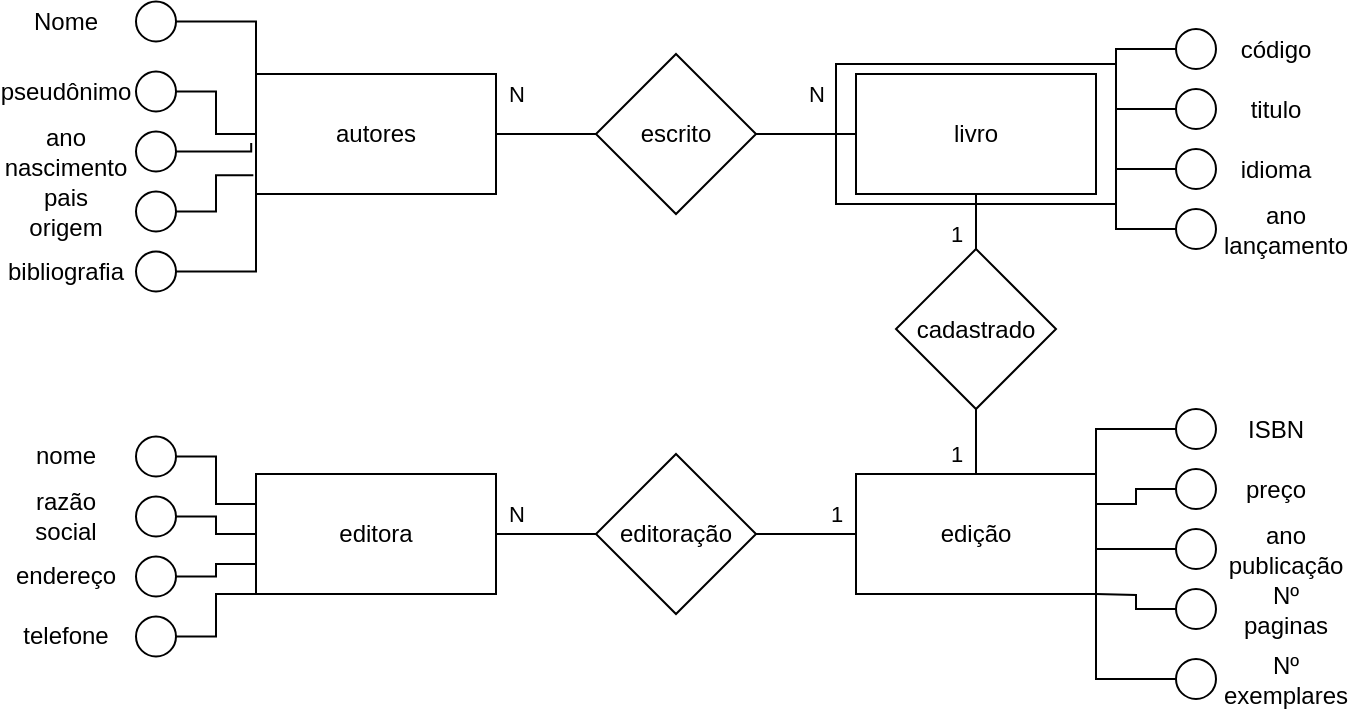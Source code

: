 <mxfile version="13.7.9" type="device"><diagram id="qxgcFGP6_DSvroLru-oq" name="Page-1"><mxGraphModel dx="2512" dy="816" grid="1" gridSize="10" guides="1" tooltips="1" connect="1" arrows="1" fold="1" page="1" pageScale="1" pageWidth="850" pageHeight="1100" math="0" shadow="0"><root><mxCell id="0"/><mxCell id="1" parent="0"/><mxCell id="u46PN3ziS-yt8DOkvhUm-39" value="N" style="edgeStyle=orthogonalEdgeStyle;rounded=0;orthogonalLoop=1;jettySize=auto;html=1;exitX=1;exitY=0.5;exitDx=0;exitDy=0;entryX=0;entryY=0.5;entryDx=0;entryDy=0;endArrow=none;endFill=0;" parent="1" source="u46PN3ziS-yt8DOkvhUm-2" target="u46PN3ziS-yt8DOkvhUm-8" edge="1"><mxGeometry x="-0.6" y="20" relative="1" as="geometry"><mxPoint as="offset"/></mxGeometry></mxCell><mxCell id="u46PN3ziS-yt8DOkvhUm-2" value="autores" style="rounded=0;whiteSpace=wrap;html=1;" parent="1" vertex="1"><mxGeometry x="80" y="180" width="120" height="60" as="geometry"/></mxCell><mxCell id="u46PN3ziS-yt8DOkvhUm-40" value="1" style="edgeStyle=orthogonalEdgeStyle;rounded=0;orthogonalLoop=1;jettySize=auto;html=1;exitX=0.5;exitY=1;exitDx=0;exitDy=0;entryX=0.5;entryY=0;entryDx=0;entryDy=0;endArrow=none;endFill=0;" parent="1" source="u46PN3ziS-yt8DOkvhUm-3" target="u46PN3ziS-yt8DOkvhUm-11" edge="1"><mxGeometry x="0.455" y="-10" relative="1" as="geometry"><mxPoint as="offset"/></mxGeometry></mxCell><mxCell id="u46PN3ziS-yt8DOkvhUm-3" value="livro" style="rounded=0;whiteSpace=wrap;html=1;" parent="1" vertex="1"><mxGeometry x="380" y="180" width="120" height="60" as="geometry"/></mxCell><mxCell id="u46PN3ziS-yt8DOkvhUm-35" value="N&lt;br&gt;" style="edgeStyle=orthogonalEdgeStyle;rounded=0;orthogonalLoop=1;jettySize=auto;html=1;exitX=1;exitY=0.5;exitDx=0;exitDy=0;entryX=0;entryY=0.5;entryDx=0;entryDy=0;endArrow=none;endFill=0;" parent="1" source="u46PN3ziS-yt8DOkvhUm-4" target="u46PN3ziS-yt8DOkvhUm-34" edge="1"><mxGeometry x="-0.6" y="10" relative="1" as="geometry"><mxPoint as="offset"/></mxGeometry></mxCell><mxCell id="u46PN3ziS-yt8DOkvhUm-4" value="editora" style="rounded=0;whiteSpace=wrap;html=1;" parent="1" vertex="1"><mxGeometry x="80" y="380" width="120" height="60" as="geometry"/></mxCell><mxCell id="u46PN3ziS-yt8DOkvhUm-38" value="N&lt;br&gt;" style="edgeStyle=orthogonalEdgeStyle;rounded=0;orthogonalLoop=1;jettySize=auto;html=1;exitX=1;exitY=0.5;exitDx=0;exitDy=0;entryX=0;entryY=0.5;entryDx=0;entryDy=0;endArrow=none;endFill=0;" parent="1" source="u46PN3ziS-yt8DOkvhUm-8" target="u46PN3ziS-yt8DOkvhUm-3" edge="1"><mxGeometry x="0.2" y="20" relative="1" as="geometry"><mxPoint as="offset"/></mxGeometry></mxCell><mxCell id="u46PN3ziS-yt8DOkvhUm-8" value="escrito" style="rhombus;whiteSpace=wrap;html=1;" parent="1" vertex="1"><mxGeometry x="250" y="170" width="80" height="80" as="geometry"/></mxCell><mxCell id="u46PN3ziS-yt8DOkvhUm-37" value="1&lt;br&gt;" style="edgeStyle=orthogonalEdgeStyle;rounded=0;orthogonalLoop=1;jettySize=auto;html=1;exitX=0.5;exitY=0;exitDx=0;exitDy=0;entryX=0.5;entryY=1;entryDx=0;entryDy=0;endArrow=none;endFill=0;" parent="1" source="u46PN3ziS-yt8DOkvhUm-10" target="u46PN3ziS-yt8DOkvhUm-11" edge="1"><mxGeometry x="-0.385" y="10" relative="1" as="geometry"><mxPoint as="offset"/></mxGeometry></mxCell><mxCell id="u46PN3ziS-yt8DOkvhUm-10" value="edição" style="rounded=0;whiteSpace=wrap;html=1;" parent="1" vertex="1"><mxGeometry x="380" y="380" width="120" height="60" as="geometry"/></mxCell><mxCell id="u46PN3ziS-yt8DOkvhUm-11" value="cadastrado" style="rhombus;whiteSpace=wrap;html=1;" parent="1" vertex="1"><mxGeometry x="400" y="267.5" width="80" height="80" as="geometry"/></mxCell><mxCell id="u46PN3ziS-yt8DOkvhUm-52" style="edgeStyle=orthogonalEdgeStyle;rounded=0;orthogonalLoop=1;jettySize=auto;html=1;exitX=0;exitY=0.5;exitDx=0;exitDy=0;entryX=1;entryY=0;entryDx=0;entryDy=0;endArrow=none;endFill=0;" parent="1" source="u46PN3ziS-yt8DOkvhUm-14" target="u46PN3ziS-yt8DOkvhUm-42" edge="1"><mxGeometry relative="1" as="geometry"/></mxCell><mxCell id="u46PN3ziS-yt8DOkvhUm-14" value="código" style="ellipse;whiteSpace=wrap;html=1;aspect=fixed;spacingLeft=80;" parent="1" vertex="1"><mxGeometry x="540" y="157.5" width="20" height="20" as="geometry"/></mxCell><mxCell id="u46PN3ziS-yt8DOkvhUm-53" style="edgeStyle=orthogonalEdgeStyle;rounded=0;orthogonalLoop=1;jettySize=auto;html=1;exitX=0;exitY=0.5;exitDx=0;exitDy=0;entryX=1;entryY=0.25;entryDx=0;entryDy=0;endArrow=none;endFill=0;" parent="1" source="u46PN3ziS-yt8DOkvhUm-15" target="u46PN3ziS-yt8DOkvhUm-42" edge="1"><mxGeometry relative="1" as="geometry"/></mxCell><mxCell id="u46PN3ziS-yt8DOkvhUm-15" value="titulo" style="ellipse;whiteSpace=wrap;html=1;aspect=fixed;spacingLeft=80;" parent="1" vertex="1"><mxGeometry x="540" y="187.5" width="20" height="20" as="geometry"/></mxCell><mxCell id="u46PN3ziS-yt8DOkvhUm-54" style="edgeStyle=orthogonalEdgeStyle;rounded=0;orthogonalLoop=1;jettySize=auto;html=1;exitX=0;exitY=0.5;exitDx=0;exitDy=0;entryX=1;entryY=0.5;entryDx=0;entryDy=0;endArrow=none;endFill=0;" parent="1" source="u46PN3ziS-yt8DOkvhUm-16" target="u46PN3ziS-yt8DOkvhUm-42" edge="1"><mxGeometry relative="1" as="geometry"/></mxCell><mxCell id="u46PN3ziS-yt8DOkvhUm-16" value="idioma&lt;br&gt;" style="ellipse;whiteSpace=wrap;html=1;aspect=fixed;spacingLeft=80;" parent="1" vertex="1"><mxGeometry x="540" y="217.5" width="20" height="20" as="geometry"/></mxCell><mxCell id="u46PN3ziS-yt8DOkvhUm-55" style="edgeStyle=orthogonalEdgeStyle;rounded=0;orthogonalLoop=1;jettySize=auto;html=1;exitX=0;exitY=0.5;exitDx=0;exitDy=0;entryX=1;entryY=1;entryDx=0;entryDy=0;endArrow=none;endFill=0;" parent="1" source="u46PN3ziS-yt8DOkvhUm-17" target="u46PN3ziS-yt8DOkvhUm-42" edge="1"><mxGeometry relative="1" as="geometry"/></mxCell><mxCell id="u46PN3ziS-yt8DOkvhUm-17" value="ano lançamento" style="ellipse;whiteSpace=wrap;html=1;aspect=fixed;spacingLeft=90;" parent="1" vertex="1"><mxGeometry x="540" y="247.5" width="20" height="20" as="geometry"/></mxCell><mxCell id="u46PN3ziS-yt8DOkvhUm-50" style="edgeStyle=orthogonalEdgeStyle;rounded=0;orthogonalLoop=1;jettySize=auto;html=1;exitX=1;exitY=0.5;exitDx=0;exitDy=0;entryX=0;entryY=0.5;entryDx=0;entryDy=0;endArrow=none;endFill=0;" parent="1" source="u46PN3ziS-yt8DOkvhUm-18" target="u46PN3ziS-yt8DOkvhUm-2" edge="1"><mxGeometry relative="1" as="geometry"/></mxCell><mxCell id="u46PN3ziS-yt8DOkvhUm-18" value="pseudônimo&lt;br&gt;" style="ellipse;whiteSpace=wrap;html=1;aspect=fixed;spacingRight=90;" parent="1" vertex="1"><mxGeometry x="20" y="178.75" width="20" height="20" as="geometry"/></mxCell><mxCell id="u46PN3ziS-yt8DOkvhUm-49" style="edgeStyle=orthogonalEdgeStyle;rounded=0;orthogonalLoop=1;jettySize=auto;html=1;exitX=1;exitY=0.5;exitDx=0;exitDy=0;entryX=-0.02;entryY=0.576;entryDx=0;entryDy=0;entryPerimeter=0;endArrow=none;endFill=0;" parent="1" source="u46PN3ziS-yt8DOkvhUm-19" target="u46PN3ziS-yt8DOkvhUm-2" edge="1"><mxGeometry relative="1" as="geometry"/></mxCell><mxCell id="u46PN3ziS-yt8DOkvhUm-19" value="ano nascimento" style="ellipse;whiteSpace=wrap;html=1;aspect=fixed;spacingRight=90;" parent="1" vertex="1"><mxGeometry x="20" y="208.75" width="20" height="20" as="geometry"/></mxCell><mxCell id="u46PN3ziS-yt8DOkvhUm-48" style="edgeStyle=orthogonalEdgeStyle;rounded=0;orthogonalLoop=1;jettySize=auto;html=1;exitX=1;exitY=0.5;exitDx=0;exitDy=0;entryX=-0.011;entryY=0.843;entryDx=0;entryDy=0;entryPerimeter=0;endArrow=none;endFill=0;" parent="1" source="u46PN3ziS-yt8DOkvhUm-20" target="u46PN3ziS-yt8DOkvhUm-2" edge="1"><mxGeometry relative="1" as="geometry"/></mxCell><mxCell id="u46PN3ziS-yt8DOkvhUm-20" value="pais origem" style="ellipse;whiteSpace=wrap;html=1;aspect=fixed;spacingRight=90;" parent="1" vertex="1"><mxGeometry x="20" y="238.75" width="20" height="20" as="geometry"/></mxCell><mxCell id="u46PN3ziS-yt8DOkvhUm-47" style="edgeStyle=orthogonalEdgeStyle;rounded=0;orthogonalLoop=1;jettySize=auto;html=1;exitX=1;exitY=0.5;exitDx=0;exitDy=0;entryX=0;entryY=1;entryDx=0;entryDy=0;endArrow=none;endFill=0;" parent="1" source="u46PN3ziS-yt8DOkvhUm-21" target="u46PN3ziS-yt8DOkvhUm-2" edge="1"><mxGeometry relative="1" as="geometry"/></mxCell><mxCell id="u46PN3ziS-yt8DOkvhUm-21" value="bibliografia" style="ellipse;whiteSpace=wrap;html=1;aspect=fixed;spacingRight=90;" parent="1" vertex="1"><mxGeometry x="20" y="268.75" width="20" height="20" as="geometry"/></mxCell><mxCell id="u46PN3ziS-yt8DOkvhUm-51" style="edgeStyle=orthogonalEdgeStyle;rounded=0;orthogonalLoop=1;jettySize=auto;html=1;exitX=1;exitY=0.5;exitDx=0;exitDy=0;entryX=0;entryY=0;entryDx=0;entryDy=0;endArrow=none;endFill=0;" parent="1" source="u46PN3ziS-yt8DOkvhUm-22" target="u46PN3ziS-yt8DOkvhUm-2" edge="1"><mxGeometry relative="1" as="geometry"/></mxCell><mxCell id="u46PN3ziS-yt8DOkvhUm-22" value="Nome&lt;br&gt;" style="ellipse;whiteSpace=wrap;html=1;aspect=fixed;spacingRight=90;" parent="1" vertex="1"><mxGeometry x="20" y="143.75" width="20" height="20" as="geometry"/></mxCell><mxCell id="u46PN3ziS-yt8DOkvhUm-46" style="edgeStyle=orthogonalEdgeStyle;rounded=0;orthogonalLoop=1;jettySize=auto;html=1;exitX=1;exitY=0.5;exitDx=0;exitDy=0;entryX=0;entryY=0.25;entryDx=0;entryDy=0;endArrow=none;endFill=0;" parent="1" source="u46PN3ziS-yt8DOkvhUm-25" target="u46PN3ziS-yt8DOkvhUm-4" edge="1"><mxGeometry relative="1" as="geometry"/></mxCell><mxCell id="u46PN3ziS-yt8DOkvhUm-25" value="nome" style="ellipse;whiteSpace=wrap;html=1;aspect=fixed;spacingRight=90;" parent="1" vertex="1"><mxGeometry x="20" y="361.25" width="20" height="20" as="geometry"/></mxCell><mxCell id="u46PN3ziS-yt8DOkvhUm-45" style="edgeStyle=orthogonalEdgeStyle;rounded=0;orthogonalLoop=1;jettySize=auto;html=1;exitX=1;exitY=0.5;exitDx=0;exitDy=0;entryX=0;entryY=0.5;entryDx=0;entryDy=0;endArrow=none;endFill=0;" parent="1" source="u46PN3ziS-yt8DOkvhUm-26" target="u46PN3ziS-yt8DOkvhUm-4" edge="1"><mxGeometry relative="1" as="geometry"/></mxCell><mxCell id="u46PN3ziS-yt8DOkvhUm-26" value="razão social" style="ellipse;whiteSpace=wrap;html=1;aspect=fixed;spacingRight=90;" parent="1" vertex="1"><mxGeometry x="20" y="391.25" width="20" height="20" as="geometry"/></mxCell><mxCell id="u46PN3ziS-yt8DOkvhUm-44" style="edgeStyle=orthogonalEdgeStyle;rounded=0;orthogonalLoop=1;jettySize=auto;html=1;exitX=1;exitY=0.5;exitDx=0;exitDy=0;entryX=0;entryY=0.75;entryDx=0;entryDy=0;endArrow=none;endFill=0;" parent="1" source="u46PN3ziS-yt8DOkvhUm-27" target="u46PN3ziS-yt8DOkvhUm-4" edge="1"><mxGeometry relative="1" as="geometry"/></mxCell><mxCell id="u46PN3ziS-yt8DOkvhUm-27" value="endereço" style="ellipse;whiteSpace=wrap;html=1;aspect=fixed;spacingRight=90;" parent="1" vertex="1"><mxGeometry x="20" y="421.25" width="20" height="20" as="geometry"/></mxCell><mxCell id="u46PN3ziS-yt8DOkvhUm-43" style="edgeStyle=orthogonalEdgeStyle;rounded=0;orthogonalLoop=1;jettySize=auto;html=1;exitX=1;exitY=0.5;exitDx=0;exitDy=0;entryX=0;entryY=1;entryDx=0;entryDy=0;endArrow=none;endFill=0;" parent="1" source="u46PN3ziS-yt8DOkvhUm-28" target="u46PN3ziS-yt8DOkvhUm-4" edge="1"><mxGeometry relative="1" as="geometry"><Array as="points"><mxPoint x="60" y="461"/><mxPoint x="60" y="440"/></Array></mxGeometry></mxCell><mxCell id="u46PN3ziS-yt8DOkvhUm-28" value="telefone" style="ellipse;whiteSpace=wrap;html=1;aspect=fixed;spacingRight=90;" parent="1" vertex="1"><mxGeometry x="20" y="451.25" width="20" height="20" as="geometry"/></mxCell><mxCell id="u46PN3ziS-yt8DOkvhUm-60" style="edgeStyle=orthogonalEdgeStyle;rounded=0;orthogonalLoop=1;jettySize=auto;html=1;exitX=0;exitY=0.5;exitDx=0;exitDy=0;entryX=1;entryY=0;entryDx=0;entryDy=0;endArrow=none;endFill=0;" parent="1" source="u46PN3ziS-yt8DOkvhUm-29" target="u46PN3ziS-yt8DOkvhUm-10" edge="1"><mxGeometry relative="1" as="geometry"/></mxCell><mxCell id="u46PN3ziS-yt8DOkvhUm-29" value="ISBN" style="ellipse;whiteSpace=wrap;html=1;aspect=fixed;spacingLeft=80;" parent="1" vertex="1"><mxGeometry x="540" y="347.5" width="20" height="20" as="geometry"/></mxCell><mxCell id="u46PN3ziS-yt8DOkvhUm-59" style="edgeStyle=orthogonalEdgeStyle;rounded=0;orthogonalLoop=1;jettySize=auto;html=1;exitX=0;exitY=0.5;exitDx=0;exitDy=0;entryX=1;entryY=0.25;entryDx=0;entryDy=0;endArrow=none;endFill=0;" parent="1" source="u46PN3ziS-yt8DOkvhUm-30" target="u46PN3ziS-yt8DOkvhUm-10" edge="1"><mxGeometry relative="1" as="geometry"/></mxCell><mxCell id="u46PN3ziS-yt8DOkvhUm-30" value="preço" style="ellipse;whiteSpace=wrap;html=1;aspect=fixed;spacingLeft=80;" parent="1" vertex="1"><mxGeometry x="540" y="377.5" width="20" height="20" as="geometry"/></mxCell><mxCell id="u46PN3ziS-yt8DOkvhUm-58" style="edgeStyle=orthogonalEdgeStyle;rounded=0;orthogonalLoop=1;jettySize=auto;html=1;exitX=0;exitY=0.5;exitDx=0;exitDy=0;entryX=1.004;entryY=0.614;entryDx=0;entryDy=0;entryPerimeter=0;endArrow=none;endFill=0;" parent="1" source="u46PN3ziS-yt8DOkvhUm-31" target="u46PN3ziS-yt8DOkvhUm-10" edge="1"><mxGeometry relative="1" as="geometry"/></mxCell><mxCell id="u46PN3ziS-yt8DOkvhUm-31" value="ano publicação&lt;br&gt;" style="ellipse;whiteSpace=wrap;html=1;aspect=fixed;spacingLeft=90;" parent="1" vertex="1"><mxGeometry x="540" y="407.5" width="20" height="20" as="geometry"/></mxCell><mxCell id="u46PN3ziS-yt8DOkvhUm-57" style="edgeStyle=orthogonalEdgeStyle;rounded=0;orthogonalLoop=1;jettySize=auto;html=1;exitX=0;exitY=0.5;exitDx=0;exitDy=0;endArrow=none;endFill=0;" parent="1" source="u46PN3ziS-yt8DOkvhUm-32" edge="1"><mxGeometry relative="1" as="geometry"><mxPoint x="500" y="440" as="targetPoint"/></mxGeometry></mxCell><mxCell id="u46PN3ziS-yt8DOkvhUm-32" value="Nº paginas&lt;br&gt;" style="ellipse;whiteSpace=wrap;html=1;aspect=fixed;spacingLeft=90;" parent="1" vertex="1"><mxGeometry x="540" y="437.5" width="20" height="20" as="geometry"/></mxCell><mxCell id="u46PN3ziS-yt8DOkvhUm-56" style="edgeStyle=orthogonalEdgeStyle;rounded=0;orthogonalLoop=1;jettySize=auto;html=1;exitX=0;exitY=0.5;exitDx=0;exitDy=0;entryX=1;entryY=1;entryDx=0;entryDy=0;endArrow=none;endFill=0;" parent="1" source="u46PN3ziS-yt8DOkvhUm-33" target="u46PN3ziS-yt8DOkvhUm-10" edge="1"><mxGeometry relative="1" as="geometry"/></mxCell><mxCell id="u46PN3ziS-yt8DOkvhUm-33" value="Nº exemplares&lt;br&gt;" style="ellipse;whiteSpace=wrap;html=1;aspect=fixed;spacingLeft=90;" parent="1" vertex="1"><mxGeometry x="540" y="472.5" width="20" height="20" as="geometry"/></mxCell><mxCell id="u46PN3ziS-yt8DOkvhUm-36" value="1&lt;br&gt;" style="edgeStyle=orthogonalEdgeStyle;rounded=0;orthogonalLoop=1;jettySize=auto;html=1;exitX=1;exitY=0.5;exitDx=0;exitDy=0;entryX=0;entryY=0.5;entryDx=0;entryDy=0;endArrow=none;endFill=0;" parent="1" source="u46PN3ziS-yt8DOkvhUm-34" target="u46PN3ziS-yt8DOkvhUm-10" edge="1"><mxGeometry x="0.6" y="10" relative="1" as="geometry"><mxPoint as="offset"/></mxGeometry></mxCell><mxCell id="u46PN3ziS-yt8DOkvhUm-34" value="editoração" style="rhombus;whiteSpace=wrap;html=1;" parent="1" vertex="1"><mxGeometry x="250" y="370" width="80" height="80" as="geometry"/></mxCell><mxCell id="u46PN3ziS-yt8DOkvhUm-42" value="" style="rounded=0;whiteSpace=wrap;html=1;fillColor=none;" parent="1" vertex="1"><mxGeometry x="370" y="175" width="140" height="70" as="geometry"/></mxCell></root></mxGraphModel></diagram></mxfile>